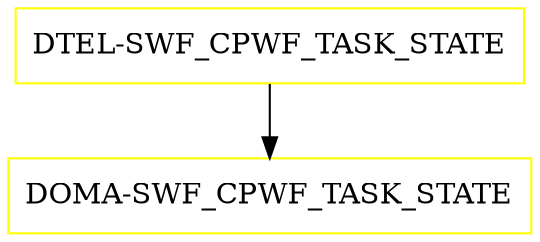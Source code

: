 digraph G {
  "DTEL-SWF_CPWF_TASK_STATE" [shape=box,color=yellow];
  "DOMA-SWF_CPWF_TASK_STATE" [shape=box,color=yellow,URL="./DOMA_SWF_CPWF_TASK_STATE.html"];
  "DTEL-SWF_CPWF_TASK_STATE" -> "DOMA-SWF_CPWF_TASK_STATE";
}

